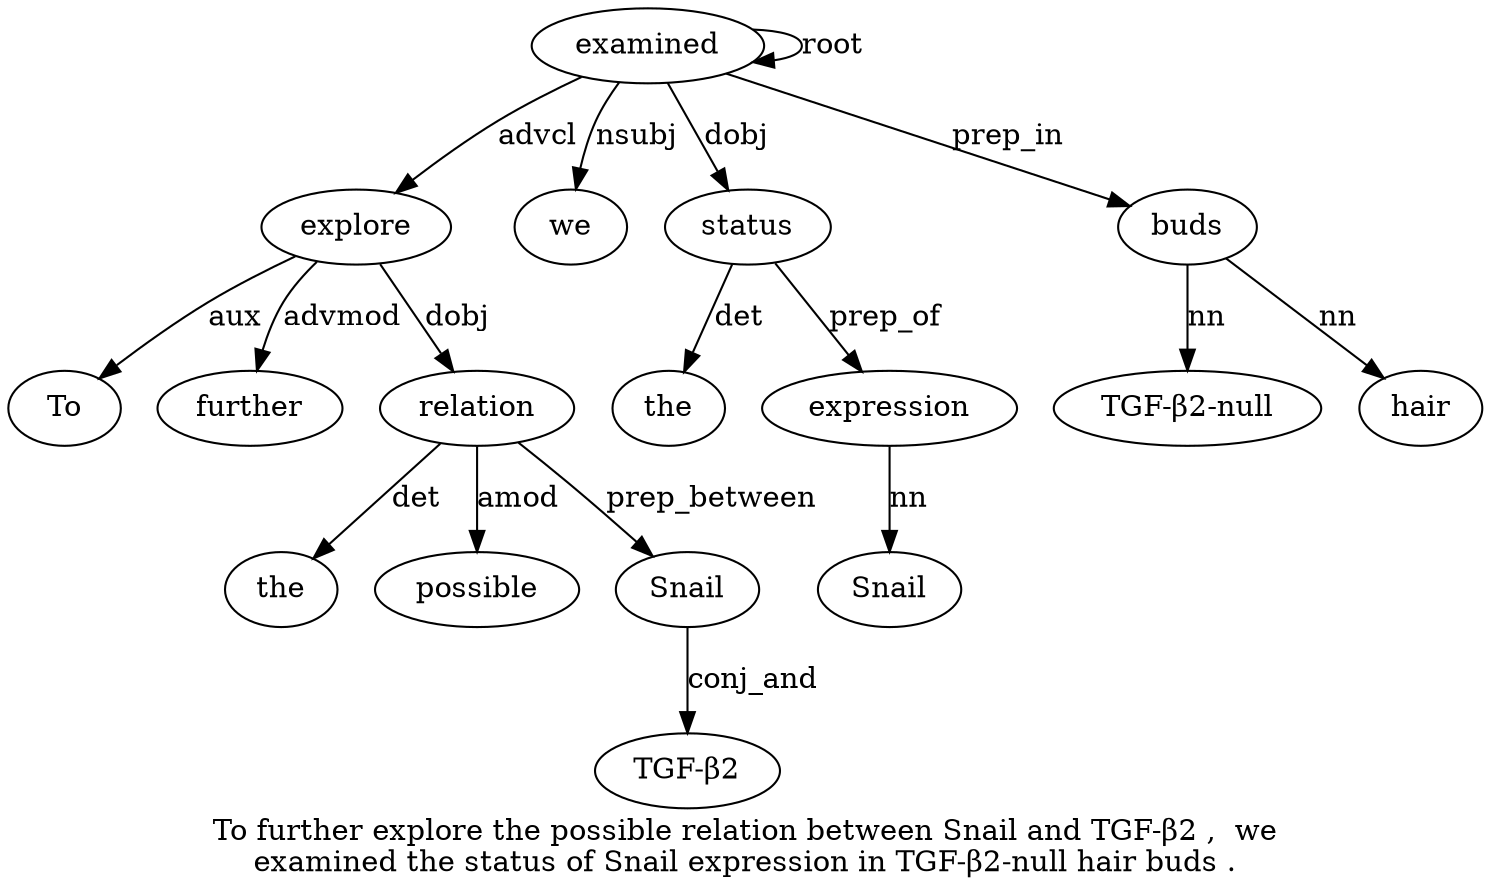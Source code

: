 digraph "To further explore the possible relation between Snail and TGF-β2 ,  we examined the status of Snail expression in TGF-β2-null hair buds ." {
label="To further explore the possible relation between Snail and TGF-β2 ,  we
examined the status of Snail expression in TGF-β2-null hair buds .";
explore3 [style=filled, fillcolor=white, label=explore];
To1 [style=filled, fillcolor=white, label=To];
explore3 -> To1  [label=aux];
further2 [style=filled, fillcolor=white, label=further];
explore3 -> further2  [label=advmod];
examined13 [style=filled, fillcolor=white, label=examined];
examined13 -> explore3  [label=advcl];
relation6 [style=filled, fillcolor=white, label=relation];
the4 [style=filled, fillcolor=white, label=the];
relation6 -> the4  [label=det];
possible5 [style=filled, fillcolor=white, label=possible];
relation6 -> possible5  [label=amod];
explore3 -> relation6  [label=dobj];
Snail8 [style=filled, fillcolor=white, label=Snail];
relation6 -> Snail8  [label=prep_between];
"TGF-β210" [style=filled, fillcolor=white, label="TGF-β2"];
Snail8 -> "TGF-β210"  [label=conj_and];
we12 [style=filled, fillcolor=white, label=we];
examined13 -> we12  [label=nsubj];
examined13 -> examined13  [label=root];
status15 [style=filled, fillcolor=white, label=status];
the14 [style=filled, fillcolor=white, label=the];
status15 -> the14  [label=det];
examined13 -> status15  [label=dobj];
expression18 [style=filled, fillcolor=white, label=expression];
Snail17 [style=filled, fillcolor=white, label=Snail];
expression18 -> Snail17  [label=nn];
status15 -> expression18  [label=prep_of];
buds22 [style=filled, fillcolor=white, label=buds];
"TGF-β2-null0" [style=filled, fillcolor=white, label="TGF-β2-null"];
buds22 -> "TGF-β2-null0"  [label=nn];
hair21 [style=filled, fillcolor=white, label=hair];
buds22 -> hair21  [label=nn];
examined13 -> buds22  [label=prep_in];
}
